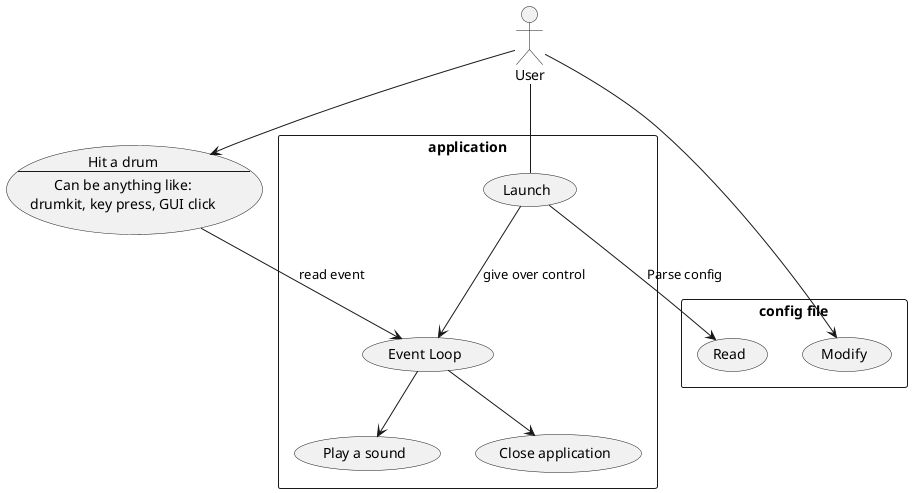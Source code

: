 @startuml Use Case
skinparam packageStyle rectangle

actor User

rectangle "config file" {
    (Modify) as ModifyConfig
    (Read) as ReadConfig
}

rectangle application {
    (Launch) as Launch
    (Event Loop) as EventLoop
    (Play a sound) as PlaySound
    (Close application) as CloseApplication
}

usecase HitDrum as "Hit a drum
---
Can be anything like:
drumkit, key press, GUI click"

User -- Launch
User --> ModifyConfig
User --> HitDrum

Launch --> ReadConfig : Parse config
Launch --> EventLoop : give over control
EventLoop --> PlaySound
EventLoop --> CloseApplication
HitDrum --> EventLoop : read event
@enduml